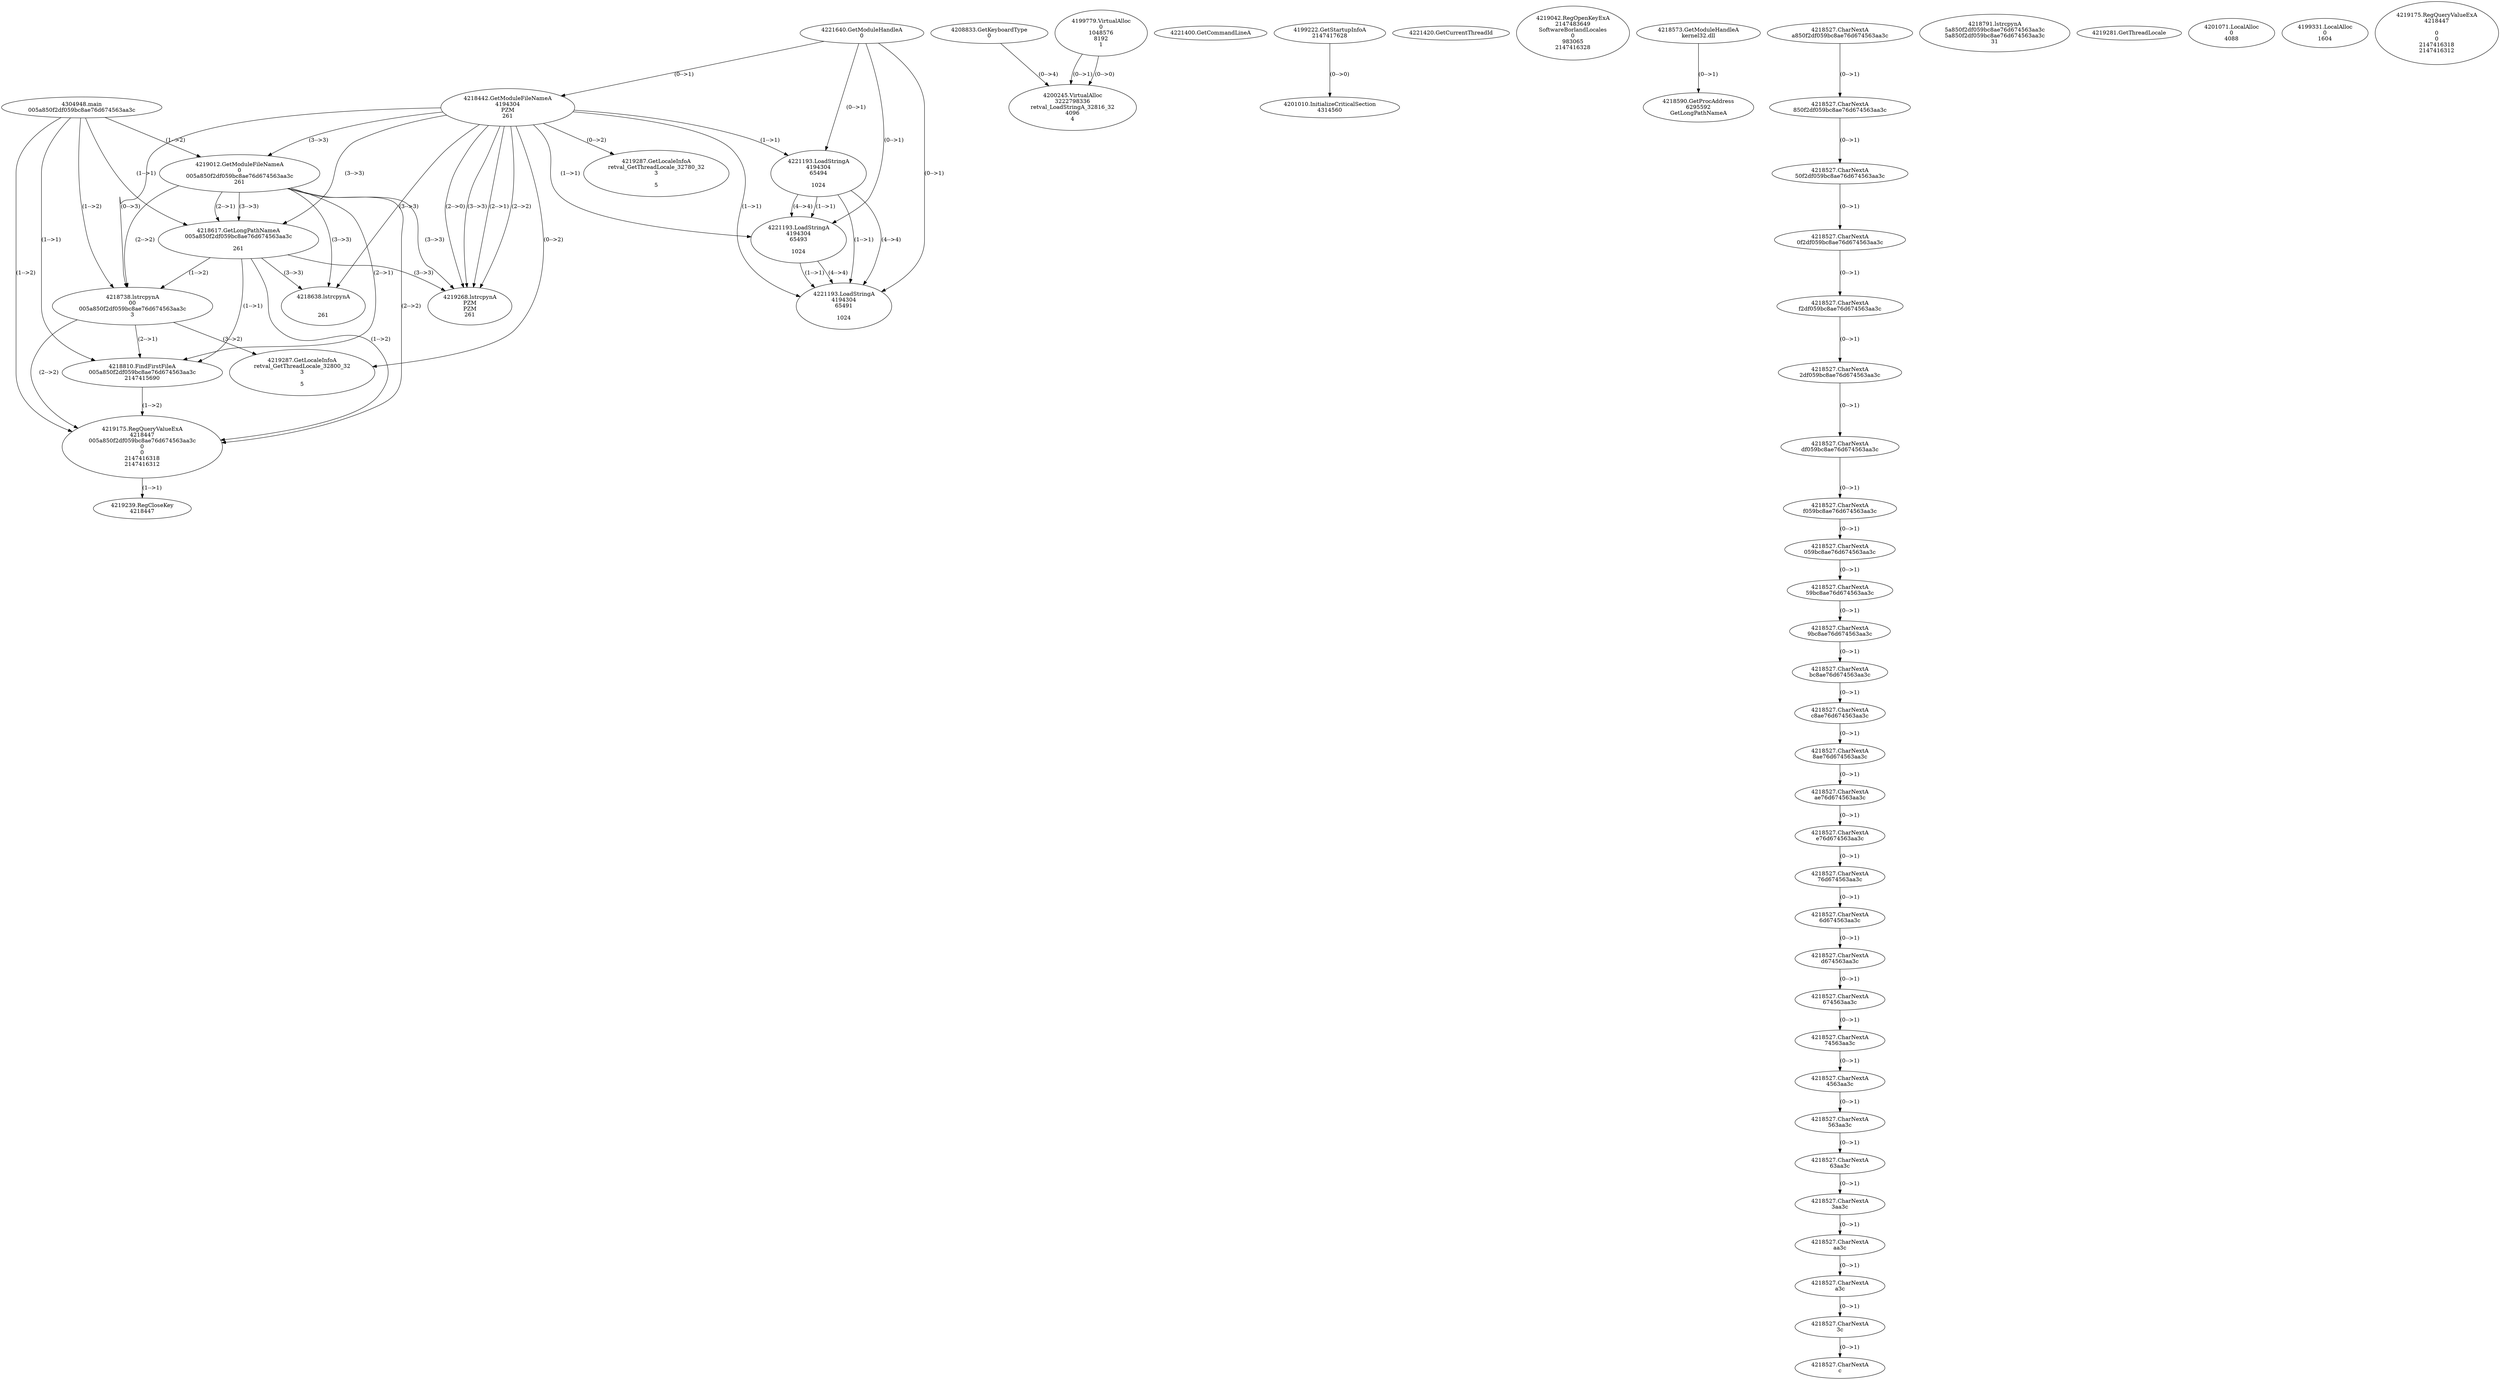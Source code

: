 // Global SCDG with merge call
digraph {
	0 [label="4304948.main
005a850f2df059bc8ae76d674563aa3c"]
	1 [label="4221640.GetModuleHandleA
0"]
	2 [label="4208833.GetKeyboardType
0"]
	3 [label="4221400.GetCommandLineA
"]
	4 [label="4199222.GetStartupInfoA
2147417628"]
	5 [label="4221420.GetCurrentThreadId
"]
	6 [label="4218442.GetModuleFileNameA
4194304
PZM
261"]
	1 -> 6 [label="(0-->1)"]
	7 [label="4219012.GetModuleFileNameA
0
005a850f2df059bc8ae76d674563aa3c
261"]
	0 -> 7 [label="(1-->2)"]
	6 -> 7 [label="(3-->3)"]
	8 [label="4219042.RegOpenKeyExA
2147483649
Software\Borland\Locales
0
983065
2147416328"]
	9 [label="4218573.GetModuleHandleA
kernel32.dll"]
	10 [label="4218590.GetProcAddress
6295592
GetLongPathNameA"]
	9 -> 10 [label="(0-->1)"]
	11 [label="4218617.GetLongPathNameA
005a850f2df059bc8ae76d674563aa3c

261"]
	0 -> 11 [label="(1-->1)"]
	7 -> 11 [label="(2-->1)"]
	6 -> 11 [label="(3-->3)"]
	7 -> 11 [label="(3-->3)"]
	12 [label="4218738.lstrcpynA
00
005a850f2df059bc8ae76d674563aa3c
3"]
	0 -> 12 [label="(1-->2)"]
	7 -> 12 [label="(2-->2)"]
	11 -> 12 [label="(1-->2)"]
	6 -> 12 [label="(0-->3)"]
	13 [label="4218527.CharNextA
a850f2df059bc8ae76d674563aa3c"]
	14 [label="4218527.CharNextA
850f2df059bc8ae76d674563aa3c"]
	13 -> 14 [label="(0-->1)"]
	15 [label="4218527.CharNextA
50f2df059bc8ae76d674563aa3c"]
	14 -> 15 [label="(0-->1)"]
	16 [label="4218527.CharNextA
0f2df059bc8ae76d674563aa3c"]
	15 -> 16 [label="(0-->1)"]
	17 [label="4218527.CharNextA
f2df059bc8ae76d674563aa3c"]
	16 -> 17 [label="(0-->1)"]
	18 [label="4218527.CharNextA
2df059bc8ae76d674563aa3c"]
	17 -> 18 [label="(0-->1)"]
	19 [label="4218527.CharNextA
df059bc8ae76d674563aa3c"]
	18 -> 19 [label="(0-->1)"]
	20 [label="4218527.CharNextA
f059bc8ae76d674563aa3c"]
	19 -> 20 [label="(0-->1)"]
	21 [label="4218527.CharNextA
059bc8ae76d674563aa3c"]
	20 -> 21 [label="(0-->1)"]
	22 [label="4218527.CharNextA
59bc8ae76d674563aa3c"]
	21 -> 22 [label="(0-->1)"]
	23 [label="4218527.CharNextA
9bc8ae76d674563aa3c"]
	22 -> 23 [label="(0-->1)"]
	24 [label="4218527.CharNextA
bc8ae76d674563aa3c"]
	23 -> 24 [label="(0-->1)"]
	25 [label="4218527.CharNextA
c8ae76d674563aa3c"]
	24 -> 25 [label="(0-->1)"]
	26 [label="4218527.CharNextA
8ae76d674563aa3c"]
	25 -> 26 [label="(0-->1)"]
	27 [label="4218527.CharNextA
ae76d674563aa3c"]
	26 -> 27 [label="(0-->1)"]
	28 [label="4218527.CharNextA
e76d674563aa3c"]
	27 -> 28 [label="(0-->1)"]
	29 [label="4218527.CharNextA
76d674563aa3c"]
	28 -> 29 [label="(0-->1)"]
	30 [label="4218527.CharNextA
6d674563aa3c"]
	29 -> 30 [label="(0-->1)"]
	31 [label="4218527.CharNextA
d674563aa3c"]
	30 -> 31 [label="(0-->1)"]
	32 [label="4218527.CharNextA
674563aa3c"]
	31 -> 32 [label="(0-->1)"]
	33 [label="4218527.CharNextA
74563aa3c"]
	32 -> 33 [label="(0-->1)"]
	34 [label="4218527.CharNextA
4563aa3c"]
	33 -> 34 [label="(0-->1)"]
	35 [label="4218527.CharNextA
563aa3c"]
	34 -> 35 [label="(0-->1)"]
	36 [label="4218527.CharNextA
63aa3c"]
	35 -> 36 [label="(0-->1)"]
	37 [label="4218527.CharNextA
3aa3c"]
	36 -> 37 [label="(0-->1)"]
	38 [label="4218527.CharNextA
aa3c"]
	37 -> 38 [label="(0-->1)"]
	39 [label="4218527.CharNextA
a3c"]
	38 -> 39 [label="(0-->1)"]
	40 [label="4218527.CharNextA
3c"]
	39 -> 40 [label="(0-->1)"]
	41 [label="4218527.CharNextA
c"]
	40 -> 41 [label="(0-->1)"]
	42 [label="4218791.lstrcpynA
5a850f2df059bc8ae76d674563aa3c
5a850f2df059bc8ae76d674563aa3c
31"]
	43 [label="4218810.FindFirstFileA
005a850f2df059bc8ae76d674563aa3c
2147415690"]
	0 -> 43 [label="(1-->1)"]
	7 -> 43 [label="(2-->1)"]
	11 -> 43 [label="(1-->1)"]
	12 -> 43 [label="(2-->1)"]
	44 [label="4219175.RegQueryValueExA
4218447
005a850f2df059bc8ae76d674563aa3c
0
0
2147416318
2147416312"]
	0 -> 44 [label="(1-->2)"]
	7 -> 44 [label="(2-->2)"]
	11 -> 44 [label="(1-->2)"]
	12 -> 44 [label="(2-->2)"]
	43 -> 44 [label="(1-->2)"]
	45 [label="4219239.RegCloseKey
4218447"]
	44 -> 45 [label="(1-->1)"]
	46 [label="4219268.lstrcpynA
PZM
PZM
261"]
	6 -> 46 [label="(2-->1)"]
	6 -> 46 [label="(2-->2)"]
	6 -> 46 [label="(3-->3)"]
	7 -> 46 [label="(3-->3)"]
	11 -> 46 [label="(3-->3)"]
	6 -> 46 [label="(2-->0)"]
	47 [label="4219281.GetThreadLocale
"]
	48 [label="4219287.GetLocaleInfoA
retval_GetThreadLocale_32800_32
3

5"]
	6 -> 48 [label="(0-->2)"]
	12 -> 48 [label="(3-->2)"]
	49 [label="4221193.LoadStringA
4194304
65494

1024"]
	1 -> 49 [label="(0-->1)"]
	6 -> 49 [label="(1-->1)"]
	50 [label="4221193.LoadStringA
4194304
65493

1024"]
	1 -> 50 [label="(0-->1)"]
	6 -> 50 [label="(1-->1)"]
	49 -> 50 [label="(1-->1)"]
	49 -> 50 [label="(4-->4)"]
	51 [label="4221193.LoadStringA
4194304
65491

1024"]
	1 -> 51 [label="(0-->1)"]
	6 -> 51 [label="(1-->1)"]
	49 -> 51 [label="(1-->1)"]
	50 -> 51 [label="(1-->1)"]
	49 -> 51 [label="(4-->4)"]
	50 -> 51 [label="(4-->4)"]
	52 [label="4201010.InitializeCriticalSection
4314560"]
	4 -> 52 [label="(0-->0)"]
	53 [label="4201071.LocalAlloc
0
4088"]
	54 [label="4199779.VirtualAlloc
0
1048576
8192
1"]
	55 [label="4199331.LocalAlloc
0
1604"]
	56 [label="4200245.VirtualAlloc
3222798336
retval_LoadStringA_32816_32
4096
4"]
	54 -> 56 [label="(0-->1)"]
	2 -> 56 [label="(0-->4)"]
	54 -> 56 [label="(0-->0)"]
	57 [label="4218638.lstrcpynA


261"]
	6 -> 57 [label="(3-->3)"]
	7 -> 57 [label="(3-->3)"]
	11 -> 57 [label="(3-->3)"]
	58 [label="4219175.RegQueryValueExA
4218447

0
0
2147416318
2147416312"]
	59 [label="4219287.GetLocaleInfoA
retval_GetThreadLocale_32780_32
3

5"]
	6 -> 59 [label="(0-->2)"]
}

